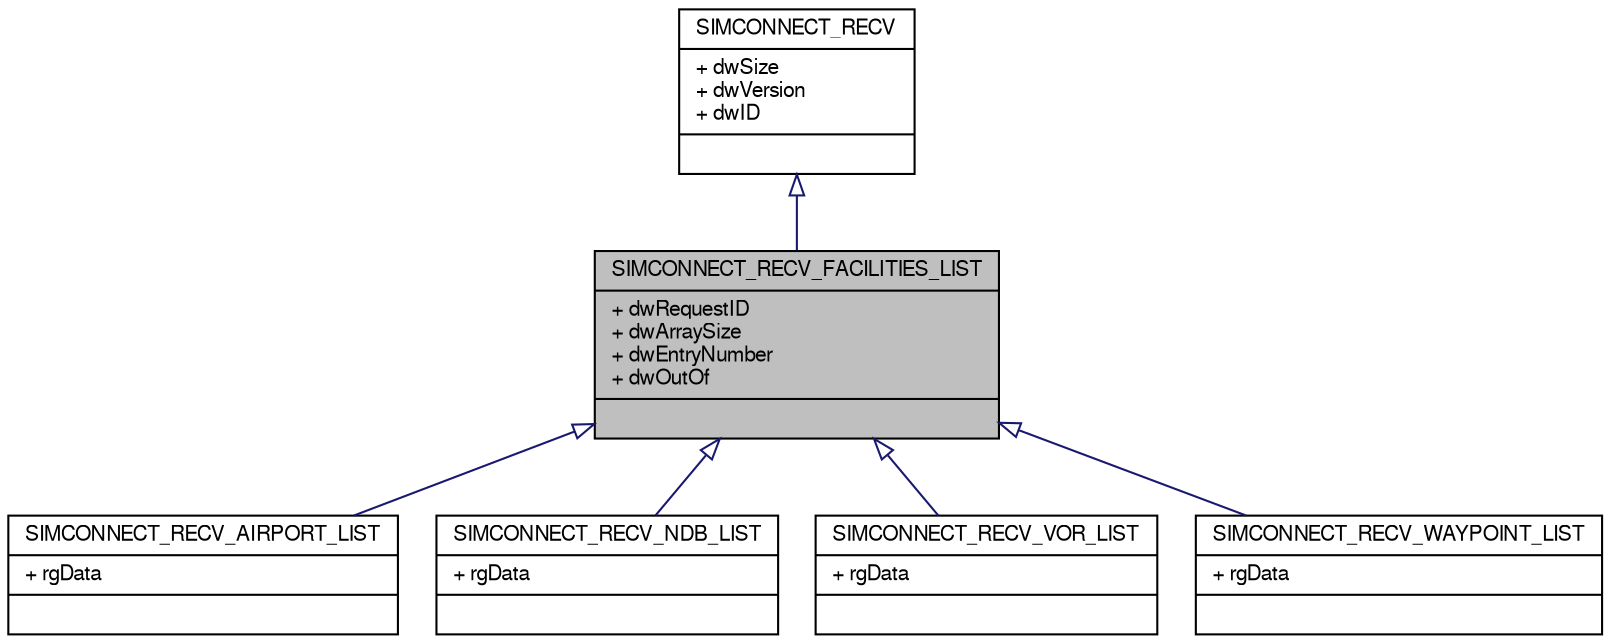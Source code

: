 digraph "SIMCONNECT_RECV_FACILITIES_LIST"
{
  bgcolor="transparent";
  edge [fontname="FreeSans",fontsize="10",labelfontname="FreeSans",labelfontsize="10"];
  node [fontname="FreeSans",fontsize="10",shape=record];
  Node1 [label="{SIMCONNECT_RECV_FACILITIES_LIST\n|+ dwRequestID\l+ dwArraySize\l+ dwEntryNumber\l+ dwOutOf\l|}",height=0.2,width=0.4,color="black", fillcolor="grey75", style="filled" fontcolor="black"];
  Node2 -> Node1 [dir="back",color="midnightblue",fontsize="10",style="solid",arrowtail="onormal",fontname="FreeSans"];
  Node2 [label="{SIMCONNECT_RECV\n|+ dwSize\l+ dwVersion\l+ dwID\l|}",height=0.2,width=0.4,color="black",URL="$structSIMCONNECT__RECV.html"];
  Node1 -> Node3 [dir="back",color="midnightblue",fontsize="10",style="solid",arrowtail="onormal",fontname="FreeSans"];
  Node3 [label="{SIMCONNECT_RECV_AIRPORT_LIST\n|+ rgData\l|}",height=0.2,width=0.4,color="black",URL="$structSIMCONNECT__RECV__AIRPORT__LIST.html"];
  Node1 -> Node4 [dir="back",color="midnightblue",fontsize="10",style="solid",arrowtail="onormal",fontname="FreeSans"];
  Node4 [label="{SIMCONNECT_RECV_NDB_LIST\n|+ rgData\l|}",height=0.2,width=0.4,color="black",URL="$structSIMCONNECT__RECV__NDB__LIST.html"];
  Node1 -> Node5 [dir="back",color="midnightblue",fontsize="10",style="solid",arrowtail="onormal",fontname="FreeSans"];
  Node5 [label="{SIMCONNECT_RECV_VOR_LIST\n|+ rgData\l|}",height=0.2,width=0.4,color="black",URL="$structSIMCONNECT__RECV__VOR__LIST.html"];
  Node1 -> Node6 [dir="back",color="midnightblue",fontsize="10",style="solid",arrowtail="onormal",fontname="FreeSans"];
  Node6 [label="{SIMCONNECT_RECV_WAYPOINT_LIST\n|+ rgData\l|}",height=0.2,width=0.4,color="black",URL="$structSIMCONNECT__RECV__WAYPOINT__LIST.html"];
}
